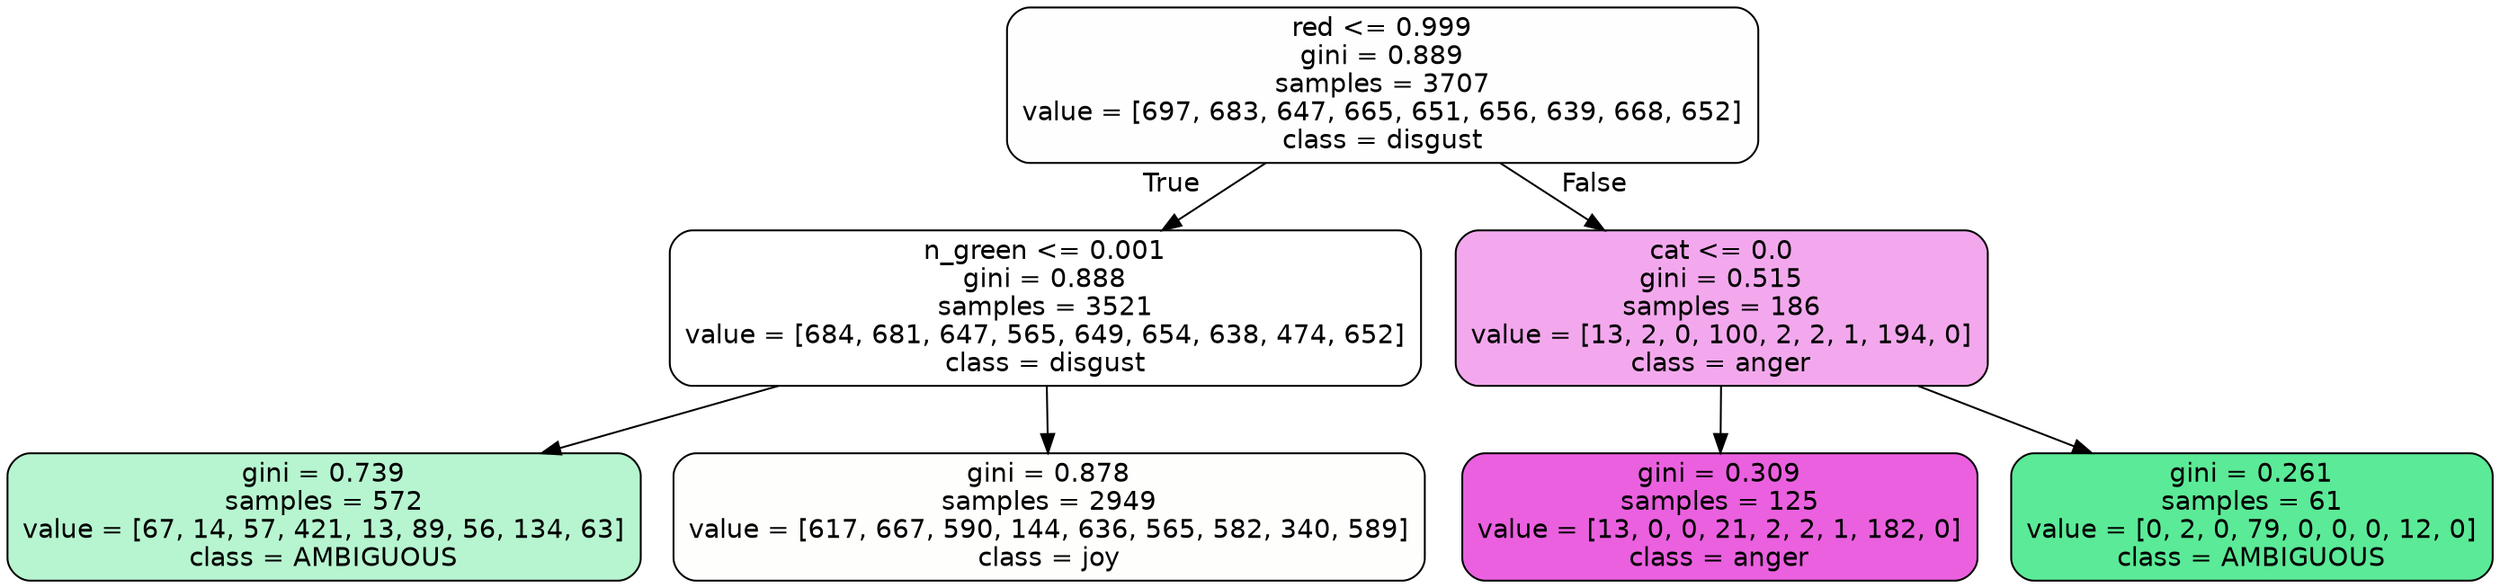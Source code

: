 digraph Tree {
node [shape=box, style="filled, rounded", color="black", fontname=helvetica] ;
edge [fontname=helvetica] ;
0 [label="red <= 0.999\ngini = 0.889\nsamples = 3707\nvalue = [697, 683, 647, 665, 651, 656, 639, 668, 652]\nclass = disgust", fillcolor="#e5813901"] ;
1 [label="n_green <= 0.001\ngini = 0.888\nsamples = 3521\nvalue = [684, 681, 647, 565, 649, 654, 638, 474, 652]\nclass = disgust", fillcolor="#e5813900"] ;
0 -> 1 [labeldistance=2.5, labelangle=45, headlabel="True"] ;
2 [label="gini = 0.739\nsamples = 572\nvalue = [67, 14, 57, 421, 13, 89, 56, 134, 63]\nclass = AMBIGUOUS", fillcolor="#39e5815e"] ;
1 -> 2 ;
3 [label="gini = 0.878\nsamples = 2949\nvalue = [617, 667, 590, 144, 636, 565, 582, 340, 589]\nclass = joy", fillcolor="#d7e53902"] ;
1 -> 3 ;
4 [label="cat <= 0.0\ngini = 0.515\nsamples = 186\nvalue = [13, 2, 0, 100, 2, 2, 1, 194, 0]\nclass = anger", fillcolor="#e539d770"] ;
0 -> 4 [labeldistance=2.5, labelangle=-45, headlabel="False"] ;
5 [label="gini = 0.309\nsamples = 125\nvalue = [13, 0, 0, 21, 2, 2, 1, 182, 0]\nclass = anger", fillcolor="#e539d7cd"] ;
4 -> 5 ;
6 [label="gini = 0.261\nsamples = 61\nvalue = [0, 2, 0, 79, 0, 0, 0, 12, 0]\nclass = AMBIGUOUS", fillcolor="#39e581d3"] ;
4 -> 6 ;
}